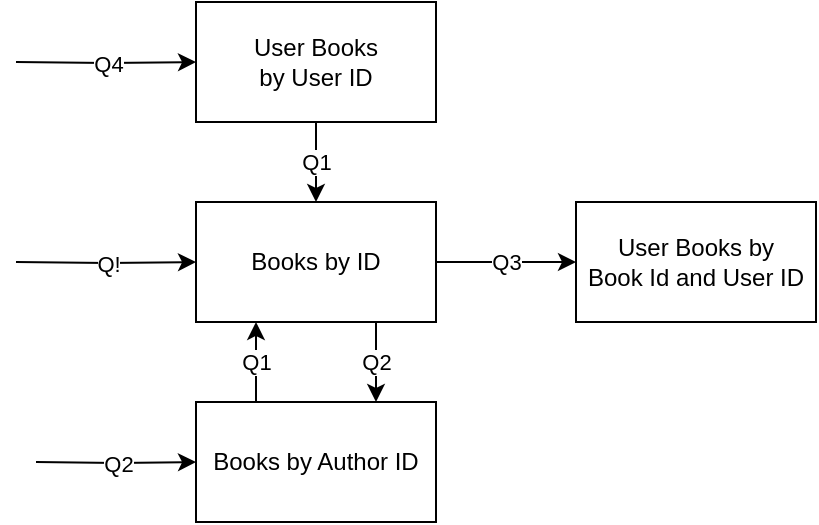 <mxfile version="15.3.2" type="device"><diagram id="pACIllJZmYk03T_S9uaH" name="Page-1"><mxGraphModel dx="1422" dy="794" grid="1" gridSize="10" guides="1" tooltips="1" connect="1" arrows="1" fold="1" page="1" pageScale="1" pageWidth="850" pageHeight="1100" math="0" shadow="0"><root><mxCell id="0"/><mxCell id="1" parent="0"/><mxCell id="eT_rCETXE81cUEao6e2Z-8" value="Q1" style="edgeStyle=orthogonalEdgeStyle;rounded=0;orthogonalLoop=1;jettySize=auto;html=1;exitX=0.5;exitY=1;exitDx=0;exitDy=0;entryX=0.5;entryY=0;entryDx=0;entryDy=0;" edge="1" parent="1" source="eT_rCETXE81cUEao6e2Z-1" target="eT_rCETXE81cUEao6e2Z-2"><mxGeometry relative="1" as="geometry"><Array as="points"><mxPoint x="420" y="460"/><mxPoint x="420" y="460"/></Array></mxGeometry></mxCell><mxCell id="eT_rCETXE81cUEao6e2Z-14" value="Q4" style="edgeStyle=orthogonalEdgeStyle;rounded=0;orthogonalLoop=1;jettySize=auto;html=1;" edge="1" parent="1" target="eT_rCETXE81cUEao6e2Z-1"><mxGeometry relative="1" as="geometry"><mxPoint x="270" y="410" as="sourcePoint"/></mxGeometry></mxCell><mxCell id="eT_rCETXE81cUEao6e2Z-1" value="User Books&lt;br&gt;by User ID" style="rounded=0;whiteSpace=wrap;html=1;" vertex="1" parent="1"><mxGeometry x="360" y="380" width="120" height="60" as="geometry"/></mxCell><mxCell id="eT_rCETXE81cUEao6e2Z-9" value="Q!" style="edgeStyle=orthogonalEdgeStyle;rounded=0;orthogonalLoop=1;jettySize=auto;html=1;exitX=0;exitY=0.5;exitDx=0;exitDy=0;entryX=0;entryY=0.5;entryDx=0;entryDy=0;" edge="1" parent="1" target="eT_rCETXE81cUEao6e2Z-2"><mxGeometry relative="1" as="geometry"><mxPoint x="270" y="510" as="sourcePoint"/></mxGeometry></mxCell><mxCell id="eT_rCETXE81cUEao6e2Z-11" value="Q2" style="edgeStyle=orthogonalEdgeStyle;rounded=0;orthogonalLoop=1;jettySize=auto;html=1;exitX=0.75;exitY=1;exitDx=0;exitDy=0;entryX=0.75;entryY=0;entryDx=0;entryDy=0;" edge="1" parent="1" source="eT_rCETXE81cUEao6e2Z-2" target="eT_rCETXE81cUEao6e2Z-3"><mxGeometry relative="1" as="geometry"/></mxCell><mxCell id="eT_rCETXE81cUEao6e2Z-12" value="Q3" style="edgeStyle=orthogonalEdgeStyle;rounded=0;orthogonalLoop=1;jettySize=auto;html=1;entryX=0;entryY=0.5;entryDx=0;entryDy=0;" edge="1" parent="1" source="eT_rCETXE81cUEao6e2Z-2" target="eT_rCETXE81cUEao6e2Z-4"><mxGeometry relative="1" as="geometry"/></mxCell><mxCell id="eT_rCETXE81cUEao6e2Z-2" value="Books by ID" style="rounded=0;whiteSpace=wrap;html=1;" vertex="1" parent="1"><mxGeometry x="360" y="480" width="120" height="60" as="geometry"/></mxCell><mxCell id="eT_rCETXE81cUEao6e2Z-10" value="Q1" style="edgeStyle=orthogonalEdgeStyle;rounded=0;orthogonalLoop=1;jettySize=auto;html=1;exitX=0.25;exitY=0;exitDx=0;exitDy=0;entryX=0.25;entryY=1;entryDx=0;entryDy=0;" edge="1" parent="1" source="eT_rCETXE81cUEao6e2Z-3" target="eT_rCETXE81cUEao6e2Z-2"><mxGeometry relative="1" as="geometry"/></mxCell><mxCell id="eT_rCETXE81cUEao6e2Z-13" value="Q2" style="edgeStyle=orthogonalEdgeStyle;rounded=0;orthogonalLoop=1;jettySize=auto;html=1;" edge="1" parent="1" target="eT_rCETXE81cUEao6e2Z-3"><mxGeometry relative="1" as="geometry"><mxPoint x="280" y="610" as="sourcePoint"/></mxGeometry></mxCell><mxCell id="eT_rCETXE81cUEao6e2Z-3" value="Books by Author ID" style="rounded=0;whiteSpace=wrap;html=1;" vertex="1" parent="1"><mxGeometry x="360" y="580" width="120" height="60" as="geometry"/></mxCell><mxCell id="eT_rCETXE81cUEao6e2Z-4" value="User Books by&lt;br&gt;Book Id and User ID" style="rounded=0;whiteSpace=wrap;html=1;" vertex="1" parent="1"><mxGeometry x="550" y="480" width="120" height="60" as="geometry"/></mxCell></root></mxGraphModel></diagram></mxfile>